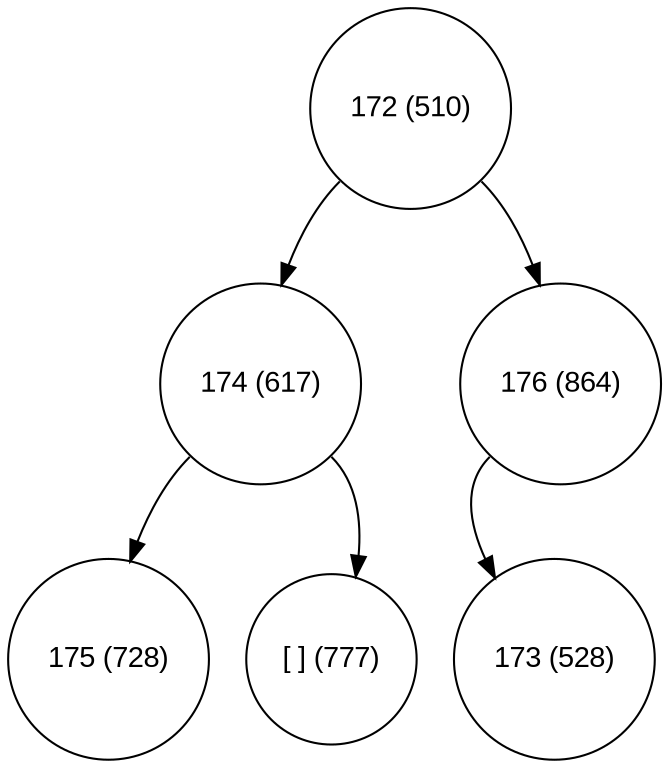 digraph move_down {
	node [fontname="Arial", shape="circle", width=0.5]; 

	0 [label = "172 (510)"];
	0:sw -> 1;
	1 [label = "174 (617)"];
	1:sw -> 3;
	3 [label = "175 (728)"];
	1:se -> 4;
	4 [label = "[ ] (777)"];
	0:se -> 2;
	2 [label = "176 (864)"];
	2:sw -> 5;
	5 [label = "173 (528)"];
}
